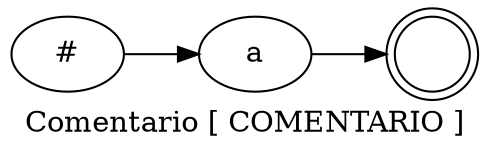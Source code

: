 digraph grafico {
rankdir=LR;
label="Comentario [ COMENTARIO ]";
node0 [label="#"];
node0 -> node1;
node1 [label="a"];
node1 -> node2;
node2 [label=""];
node2 [shape=doublecircle];
}

